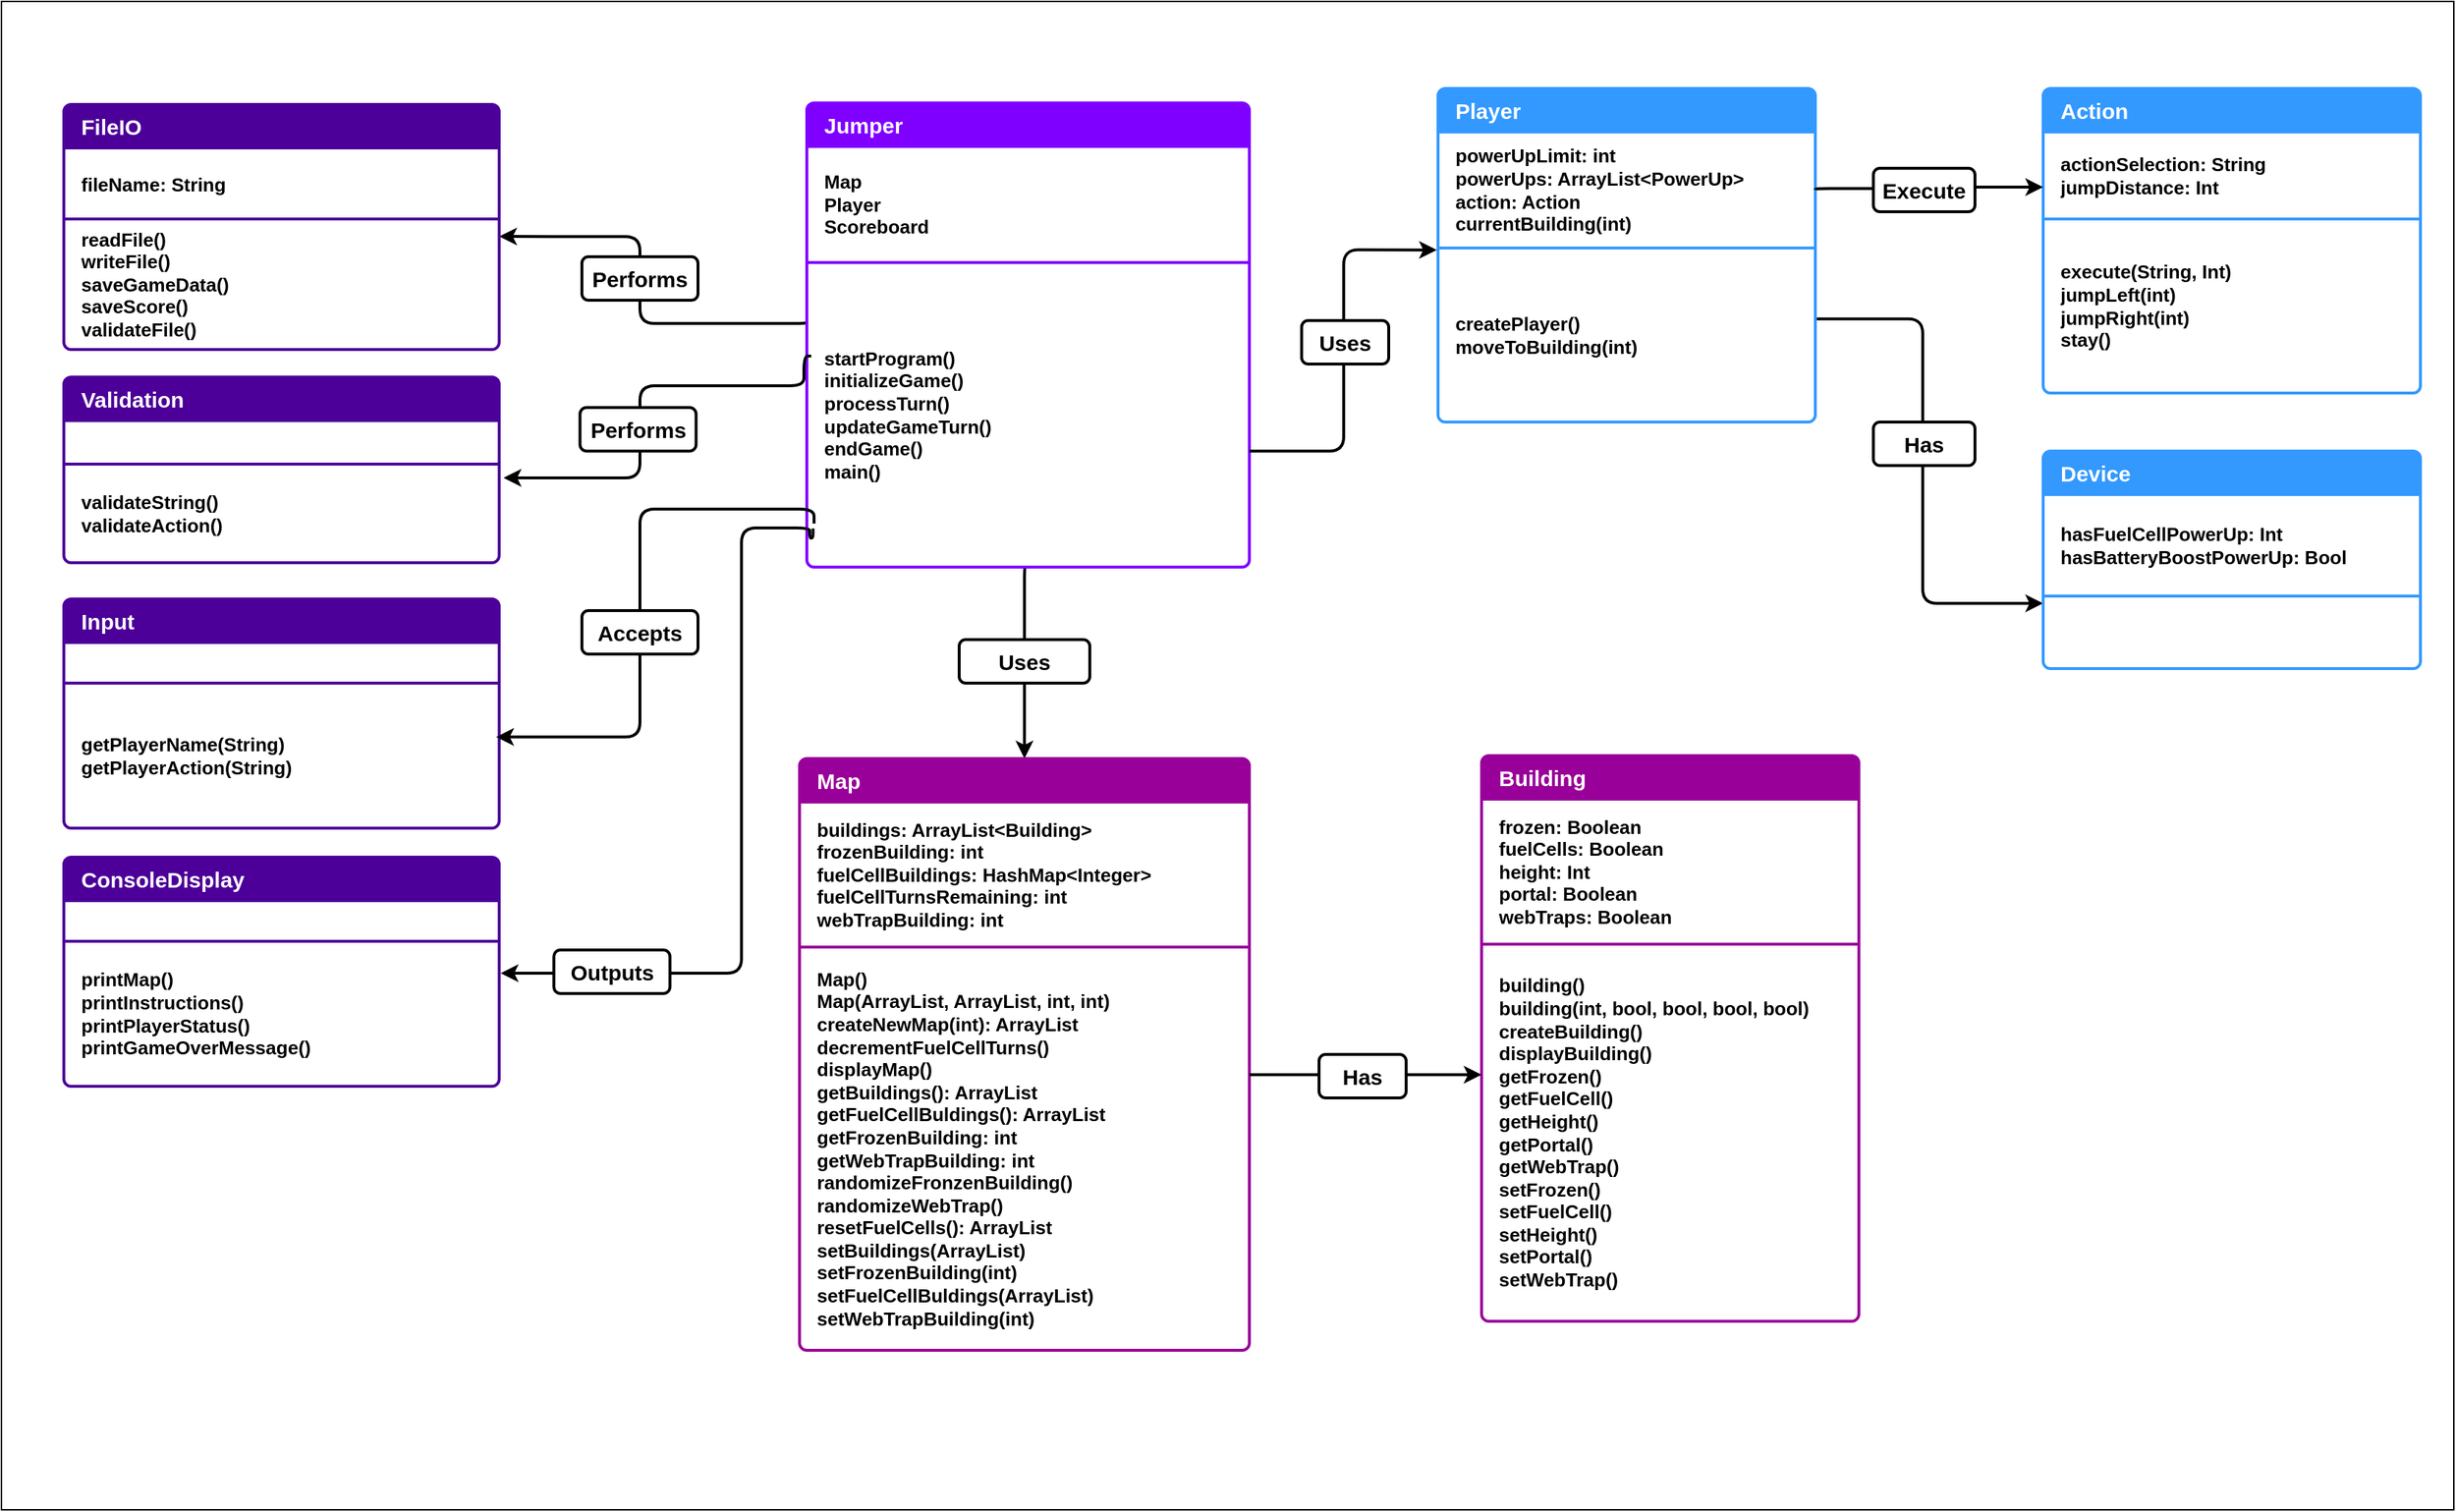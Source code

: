 <mxfile version="24.7.17">
  <diagram name="Page-1" id="dSvuV1CNV-9eOFvfghRx">
    <mxGraphModel dx="1430" dy="858" grid="1" gridSize="10" guides="1" tooltips="1" connect="1" arrows="1" fold="1" page="1" pageScale="1" pageWidth="850" pageHeight="1100" math="0" shadow="0">
      <root>
        <mxCell id="0" />
        <mxCell id="1" parent="0" />
        <mxCell id="XH4O_Xo0e676Nhpj7tfd-28" value="" style="rounded=0;whiteSpace=wrap;html=1;gradientColor=default;fillColor=none;strokeColor=default;movable=0;resizable=0;rotatable=0;deletable=0;editable=0;locked=1;connectable=0;" parent="1" vertex="1">
          <mxGeometry x="10" y="10" width="1690" height="1040" as="geometry" />
        </mxCell>
        <mxCell id="GWfy-XczUwfGnwTdHz4S-5" style="edgeStyle=orthogonalEdgeStyle;rounded=1;orthogonalLoop=1;jettySize=auto;html=1;curved=0;strokeWidth=2;exitX=0.016;exitY=0.227;exitDx=0;exitDy=0;exitPerimeter=0;entryX=1.001;entryY=0.078;entryDx=0;entryDy=0;entryPerimeter=0;" parent="1" edge="1">
          <mxGeometry relative="1" as="geometry">
            <mxPoint x="567.78" y="229.017" as="sourcePoint" />
            <mxPoint x="353.0" y="172.054" as="targetPoint" />
            <Array as="points">
              <mxPoint x="568" y="232" />
              <mxPoint x="450" y="232" />
              <mxPoint x="450" y="172" />
            </Array>
          </mxGeometry>
        </mxCell>
        <mxCell id="XH4O_Xo0e676Nhpj7tfd-2" style="edgeStyle=orthogonalEdgeStyle;rounded=1;orthogonalLoop=1;jettySize=auto;html=1;curved=0;strokeWidth=2;entryX=0.5;entryY=0;entryDx=0;entryDy=0;exitX=0.49;exitY=0.997;exitDx=0;exitDy=0;exitPerimeter=0;" parent="1" edge="1" target="y66Isht47EPB-E9qdgSM-7" source="1uZrqkp9j0-TrwcevpsD-4">
          <mxGeometry relative="1" as="geometry">
            <Array as="points">
              <mxPoint x="717" y="399" />
              <mxPoint x="715" y="400" />
            </Array>
            <mxPoint x="750.5" y="528.05" as="targetPoint" />
            <mxPoint x="730.595" y="400.0" as="sourcePoint" />
          </mxGeometry>
        </mxCell>
        <mxCell id="1uZrqkp9j0-TrwcevpsD-2" value="Jumper" style="text;strokeColor=#7F00FF;fillColor=#7F00FF;align=left;verticalAlign=middle;spacingLeft=10;spacingRight=10;overflow=hidden;points=[[0,0.5],[1,0.5]];portConstraint=eastwest;rotatable=0;whiteSpace=wrap;html=1;shape=mxgraph.bootstrap.topButton;rSize=5;fontColor=#ffffff;labelBackgroundColor=none;fontSize=15;fontStyle=1;fontFamily=Helvetica;strokeWidth=2;labelPadding=0;labelBorderColor=none;shadow=0;perimeterSpacing=0;swimlaneLine=0;container=0;" parent="1" vertex="1">
          <mxGeometry x="565" y="80" width="305" height="30" as="geometry" />
        </mxCell>
        <mxCell id="1uZrqkp9j0-TrwcevpsD-3" value="Map&lt;div&gt;Player&lt;/div&gt;&lt;div&gt;Scoreboard&lt;/div&gt;" style="text;strokeColor=#7F00FF;fillColor=#FFFFFF;align=left;verticalAlign=middle;spacingLeft=10;spacingRight=10;overflow=hidden;points=[[0,0.5],[1,0.5]];portConstraint=eastwest;rotatable=0;whiteSpace=wrap;html=1;rSize=5;fontColor=#000000;strokeWidth=2;labelPadding=0;labelBorderColor=none;fontSize=13;fontStyle=1;shadow=0;perimeterSpacing=0;swimlaneLine=0;container=0;" parent="1" vertex="1">
          <mxGeometry x="565" y="110" width="305" height="80" as="geometry" />
        </mxCell>
        <mxCell id="1uZrqkp9j0-TrwcevpsD-4" value="startProgram()&lt;div&gt;initializeGame()&lt;/div&gt;&lt;div&gt;processTurn()&lt;/div&gt;&lt;div&gt;updateGameTurn()&lt;/div&gt;&lt;div&gt;endGame()&lt;/div&gt;&lt;div&gt;main()&lt;/div&gt;" style="text;strokeColor=#7F00FF;fillColor=#FFFFFF;align=left;verticalAlign=middle;spacingLeft=10;spacingRight=10;overflow=hidden;points=[[0,0.5],[1,0.5]];portConstraint=eastwest;rotatable=0;whiteSpace=wrap;html=1;shape=mxgraph.bootstrap.bottomButton;rSize=5;fontColor=#000000;strokeWidth=2;labelPadding=0;labelBorderColor=none;fontSize=13;fontStyle=1;shadow=0;perimeterSpacing=0;swimlaneLine=0;container=0;" parent="1" vertex="1">
          <mxGeometry x="565" y="190" width="305" height="210" as="geometry" />
        </mxCell>
        <mxCell id="XH4O_Xo0e676Nhpj7tfd-5" value="Validation" style="text;strokeColor=#4C0099;fillColor=#4C0099;align=left;verticalAlign=middle;spacingLeft=10;spacingRight=10;overflow=hidden;points=[[0,0.5],[1,0.5]];portConstraint=eastwest;rotatable=0;whiteSpace=wrap;html=1;shape=mxgraph.bootstrap.topButton;rSize=5;fontColor=#ffffff;labelBackgroundColor=none;fontSize=15;fontStyle=1;fontFamily=Helvetica;strokeWidth=2;labelPadding=0;labelBorderColor=none;shadow=0;perimeterSpacing=0;swimlaneLine=0;container=0;" parent="1" vertex="1">
          <mxGeometry x="53" y="269" width="300" height="30" as="geometry" />
        </mxCell>
        <mxCell id="XH4O_Xo0e676Nhpj7tfd-6" value="" style="text;strokeColor=#4C0099;fillColor=#FFFFFF;align=left;verticalAlign=middle;spacingLeft=10;spacingRight=10;overflow=hidden;points=[[0,0.5],[1,0.5]];portConstraint=eastwest;rotatable=0;whiteSpace=wrap;html=1;rSize=5;fontColor=#000000;strokeWidth=2;labelPadding=0;labelBorderColor=none;fontSize=13;fontStyle=1;shadow=0;perimeterSpacing=0;swimlaneLine=0;container=0;" parent="1" vertex="1">
          <mxGeometry x="53" y="299" width="300" height="30" as="geometry" />
        </mxCell>
        <mxCell id="XH4O_Xo0e676Nhpj7tfd-7" value="validateString()&lt;div&gt;validateAction()&lt;/div&gt;" style="text;strokeColor=#4C0099;fillColor=#FFFFFF;align=left;verticalAlign=middle;spacingLeft=10;spacingRight=10;overflow=hidden;points=[[0,0.5],[1,0.5]];portConstraint=eastwest;rotatable=0;whiteSpace=wrap;html=1;shape=mxgraph.bootstrap.bottomButton;rSize=5;fontColor=#000000;strokeWidth=2;labelPadding=0;labelBorderColor=none;fontSize=13;fontStyle=1;shadow=0;perimeterSpacing=0;swimlaneLine=0;container=0;" parent="1" vertex="1">
          <mxGeometry x="53" y="329" width="300" height="68" as="geometry" />
        </mxCell>
        <mxCell id="XH4O_Xo0e676Nhpj7tfd-9" value="Input" style="text;strokeColor=#4C0099;fillColor=#4C0099;align=left;verticalAlign=middle;spacingLeft=10;spacingRight=10;overflow=hidden;points=[[0,0.5],[1,0.5]];portConstraint=eastwest;rotatable=0;whiteSpace=wrap;html=1;shape=mxgraph.bootstrap.topButton;rSize=5;fontColor=#ffffff;labelBackgroundColor=none;fontSize=15;fontStyle=1;fontFamily=Helvetica;strokeWidth=2;labelPadding=0;labelBorderColor=none;shadow=0;perimeterSpacing=0;swimlaneLine=0;container=0;" parent="1" vertex="1">
          <mxGeometry x="53" y="422" width="300" height="30" as="geometry" />
        </mxCell>
        <mxCell id="XH4O_Xo0e676Nhpj7tfd-10" value="" style="text;strokeColor=#4C0099;fillColor=#FFFFFF;align=left;verticalAlign=middle;spacingLeft=10;spacingRight=10;overflow=hidden;points=[[0,0.5],[1,0.5]];portConstraint=eastwest;rotatable=0;whiteSpace=wrap;html=1;rSize=5;fontColor=#000000;strokeWidth=2;labelPadding=0;labelBorderColor=none;fontSize=13;fontStyle=1;shadow=0;perimeterSpacing=0;swimlaneLine=0;container=0;" parent="1" vertex="1">
          <mxGeometry x="53" y="452" width="300" height="30" as="geometry" />
        </mxCell>
        <mxCell id="XH4O_Xo0e676Nhpj7tfd-11" value="getPlayerName(String)&lt;div&gt;getPlayerAction(String)&lt;/div&gt;" style="text;strokeColor=#4C0099;fillColor=#FFFFFF;align=left;verticalAlign=middle;spacingLeft=10;spacingRight=10;overflow=hidden;points=[[0,0.5],[1,0.5]];portConstraint=eastwest;rotatable=0;whiteSpace=wrap;html=1;shape=mxgraph.bootstrap.bottomButton;rSize=5;fontColor=#000000;strokeWidth=2;labelPadding=0;labelBorderColor=none;fontSize=13;fontStyle=1;shadow=0;perimeterSpacing=0;swimlaneLine=0;container=0;" parent="1" vertex="1">
          <mxGeometry x="53" y="480" width="300" height="100" as="geometry" />
        </mxCell>
        <mxCell id="XH4O_Xo0e676Nhpj7tfd-23" style="edgeStyle=orthogonalEdgeStyle;rounded=1;orthogonalLoop=1;jettySize=auto;html=1;curved=0;strokeWidth=2;entryX=0.993;entryY=0.371;entryDx=0;entryDy=0;entryPerimeter=0;" parent="1" target="XH4O_Xo0e676Nhpj7tfd-11" edge="1">
          <mxGeometry relative="1" as="geometry">
            <mxPoint x="570" y="370" as="sourcePoint" />
            <mxPoint x="400" y="540" as="targetPoint" />
            <Array as="points">
              <mxPoint x="570" y="360" />
              <mxPoint x="450" y="360" />
              <mxPoint x="450" y="517" />
            </Array>
          </mxGeometry>
        </mxCell>
        <mxCell id="XH4O_Xo0e676Nhpj7tfd-25" style="edgeStyle=orthogonalEdgeStyle;rounded=1;orthogonalLoop=1;jettySize=auto;html=1;curved=0;strokeWidth=2;entryX=1.01;entryY=0.139;entryDx=0;entryDy=0;entryPerimeter=0;exitX=0.01;exitY=0.307;exitDx=0;exitDy=0;exitPerimeter=0;" parent="1" source="1uZrqkp9j0-TrwcevpsD-4" target="XH4O_Xo0e676Nhpj7tfd-7" edge="1">
          <mxGeometry relative="1" as="geometry">
            <mxPoint x="530" y="290" as="sourcePoint" />
            <mxPoint x="353.0" y="289.504" as="targetPoint" />
            <Array as="points">
              <mxPoint x="563" y="275" />
              <mxPoint x="450" y="276" />
              <mxPoint x="450" y="339" />
            </Array>
          </mxGeometry>
        </mxCell>
        <mxCell id="XH4O_Xo0e676Nhpj7tfd-20" value="Performs" style="text;strokeColor=default;fillColor=default;align=center;verticalAlign=middle;whiteSpace=wrap;rounded=1;fontSize=15;strokeWidth=2;fontStyle=1;labelBackgroundColor=default;gradientColor=none;imageHeight=22;" parent="1" vertex="1">
          <mxGeometry x="408.7" y="290" width="80" height="30" as="geometry" />
        </mxCell>
        <mxCell id="XH4O_Xo0e676Nhpj7tfd-26" value="Accepts" style="text;strokeColor=default;fillColor=default;align=center;verticalAlign=middle;whiteSpace=wrap;rounded=1;fontSize=15;strokeWidth=2;fontStyle=1;labelBackgroundColor=default;gradientColor=none;imageHeight=22;" parent="1" vertex="1">
          <mxGeometry x="410" y="430" width="80" height="30" as="geometry" />
        </mxCell>
        <mxCell id="y66Isht47EPB-E9qdgSM-7" value="" style="swimlane;fontStyle=1;childLayout=stackLayout;horizontal=1;startSize=0;horizontalStack=0;resizeParent=1;resizeParentMax=0;resizeLast=0;collapsible=0;marginBottom=0;whiteSpace=wrap;html=1;strokeColor=none;fillColor=none;strokeWidth=2;labelPadding=0;labelBorderColor=none;fontSize=13;shadow=0;perimeterSpacing=0;swimlaneLine=0;" parent="1" vertex="1">
          <mxGeometry x="560" y="532" width="310" height="130" as="geometry" />
        </mxCell>
        <mxCell id="y66Isht47EPB-E9qdgSM-8" value="Map" style="text;strokeColor=#990099;fillColor=#990099;align=left;verticalAlign=middle;spacingLeft=10;spacingRight=10;overflow=hidden;points=[[0,0.5],[1,0.5]];portConstraint=eastwest;rotatable=0;whiteSpace=wrap;html=1;shape=mxgraph.bootstrap.topButton;rSize=5;fontColor=#ffffff;labelBackgroundColor=none;fontSize=15;fontStyle=1;fontFamily=Helvetica;strokeWidth=2;labelPadding=0;labelBorderColor=none;shadow=0;perimeterSpacing=0;swimlaneLine=0;" parent="y66Isht47EPB-E9qdgSM-7" vertex="1">
          <mxGeometry width="310" height="30" as="geometry" />
        </mxCell>
        <mxCell id="y66Isht47EPB-E9qdgSM-9" value="&lt;div&gt;buildings: ArrayList&amp;lt;Building&amp;gt;&lt;br&gt;frozenBuilding: int&lt;br&gt;fuelCellBuildings: HashMap&amp;lt;Integer&amp;gt;&lt;br&gt;fuelCellTurnsRemaining: int&lt;br&gt;webTrapBuilding: int&lt;br&gt;&lt;/div&gt;" style="text;strokeColor=#990099;fillColor=#FFFFFF;align=left;verticalAlign=middle;spacingLeft=10;spacingRight=10;overflow=hidden;points=[[0,0.5],[1,0.5]];portConstraint=eastwest;rotatable=0;whiteSpace=wrap;html=1;rSize=5;fontColor=#000000;strokeWidth=2;labelPadding=0;labelBorderColor=none;fontSize=13;fontStyle=1;shadow=0;perimeterSpacing=0;swimlaneLine=0;" parent="y66Isht47EPB-E9qdgSM-7" vertex="1">
          <mxGeometry y="30" width="310" height="100" as="geometry" />
        </mxCell>
        <mxCell id="y66Isht47EPB-E9qdgSM-31" value="" style="swimlane;fontStyle=1;childLayout=stackLayout;horizontal=1;startSize=0;horizontalStack=0;resizeParent=1;resizeParentMax=0;resizeLast=0;collapsible=0;marginBottom=0;whiteSpace=wrap;html=1;strokeColor=none;fillColor=none;strokeWidth=2;labelPadding=0;labelBorderColor=none;fontSize=13;shadow=0;perimeterSpacing=0;swimlaneLine=0;" parent="1" vertex="1">
          <mxGeometry x="1030" y="530" width="260" height="390" as="geometry" />
        </mxCell>
        <mxCell id="y66Isht47EPB-E9qdgSM-32" value="Building" style="text;strokeColor=#990099;fillColor=#990099;align=left;verticalAlign=middle;spacingLeft=10;spacingRight=10;overflow=hidden;points=[[0,0.5],[1,0.5]];portConstraint=eastwest;rotatable=0;whiteSpace=wrap;html=1;shape=mxgraph.bootstrap.topButton;rSize=5;fontColor=#ffffff;labelBackgroundColor=none;fontSize=15;fontStyle=1;fontFamily=Helvetica;strokeWidth=2;labelPadding=0;labelBorderColor=none;shadow=0;perimeterSpacing=0;swimlaneLine=0;" parent="y66Isht47EPB-E9qdgSM-31" vertex="1">
          <mxGeometry width="260" height="30" as="geometry" />
        </mxCell>
        <mxCell id="y66Isht47EPB-E9qdgSM-33" value="frozen: Boolean&lt;br&gt;fuelCells: Boolean&lt;br&gt;height: Int&lt;br&gt;portal: Boolean&lt;br&gt;webTraps: Boolean" style="text;strokeColor=#990099;fillColor=#FFFFFF;align=left;verticalAlign=middle;spacingLeft=10;spacingRight=10;overflow=hidden;points=[[0,0.5],[1,0.5]];portConstraint=eastwest;rotatable=0;whiteSpace=wrap;html=1;rSize=5;fontColor=#000000;strokeWidth=2;labelPadding=0;labelBorderColor=none;fontSize=13;fontStyle=1;shadow=0;perimeterSpacing=0;swimlaneLine=0;" parent="y66Isht47EPB-E9qdgSM-31" vertex="1">
          <mxGeometry y="30" width="260" height="100" as="geometry" />
        </mxCell>
        <mxCell id="y66Isht47EPB-E9qdgSM-34" value="building()&lt;br&gt;building(int, bool, bool, bool, bool)&lt;br&gt;createBuilding()&lt;br&gt;displayBuilding()&lt;br&gt;getFrozen()&lt;br&gt;getFuelCell()&lt;br&gt;getHeight()&lt;br&gt;getPortal()&lt;br&gt;getWebTrap()&lt;br&gt;setFrozen()&lt;br&gt;setFuelCell()&lt;br&gt;setHeight()&lt;br&gt;setPortal()&lt;br&gt;setWebTrap()" style="text;strokeColor=#990099;fillColor=#FFFFFF;align=left;verticalAlign=middle;spacingLeft=10;spacingRight=10;overflow=hidden;points=[[0,0.5],[1,0.5]];portConstraint=eastwest;rotatable=0;whiteSpace=wrap;html=1;shape=mxgraph.bootstrap.bottomButton;rSize=5;fontColor=#000000;strokeWidth=2;labelPadding=0;labelBorderColor=none;fontSize=13;fontStyle=1;shadow=0;perimeterSpacing=0;swimlaneLine=0;" parent="y66Isht47EPB-E9qdgSM-31" vertex="1">
          <mxGeometry y="130" width="260" height="260" as="geometry" />
        </mxCell>
        <mxCell id="y66Isht47EPB-E9qdgSM-35" value="" style="swimlane;fontStyle=1;childLayout=stackLayout;horizontal=1;startSize=0;horizontalStack=0;resizeParent=1;resizeParentMax=0;resizeLast=0;collapsible=0;marginBottom=0;whiteSpace=wrap;html=1;strokeColor=none;fillColor=none;strokeWidth=2;labelPadding=0;labelBorderColor=none;fontSize=13;shadow=0;perimeterSpacing=0;swimlaneLine=0;" parent="1" vertex="1">
          <mxGeometry x="1000" y="70" width="260" height="230" as="geometry" />
        </mxCell>
        <mxCell id="y66Isht47EPB-E9qdgSM-36" value="Player" style="text;strokeColor=#3399ff;fillColor=#3399FF;align=left;verticalAlign=middle;spacingLeft=10;spacingRight=10;overflow=hidden;points=[[0,0.5],[1,0.5]];portConstraint=eastwest;rotatable=0;whiteSpace=wrap;html=1;shape=mxgraph.bootstrap.topButton;rSize=5;fontColor=#ffffff;labelBackgroundColor=none;fontSize=15;fontStyle=1;fontFamily=Helvetica;strokeWidth=2;labelPadding=0;labelBorderColor=none;shadow=0;perimeterSpacing=0;swimlaneLine=0;" parent="y66Isht47EPB-E9qdgSM-35" vertex="1">
          <mxGeometry width="260" height="30" as="geometry" />
        </mxCell>
        <mxCell id="y66Isht47EPB-E9qdgSM-37" value="&lt;div&gt;powerUpLimit: int&lt;/div&gt;powerUps: ArrayList&amp;lt;PowerUp&amp;gt;&amp;nbsp;&lt;div&gt;action: Action&lt;/div&gt;&lt;div&gt;currentBuilding(int)&lt;/div&gt;" style="text;strokeColor=#3399ff;fillColor=#FFFFFF;align=left;verticalAlign=middle;spacingLeft=10;spacingRight=10;overflow=hidden;points=[[0,0.5],[1,0.5]];portConstraint=eastwest;rotatable=0;whiteSpace=wrap;html=1;rSize=5;fontColor=#000000;strokeWidth=2;labelPadding=0;labelBorderColor=none;fontSize=13;fontStyle=1;shadow=0;perimeterSpacing=0;swimlaneLine=0;" parent="y66Isht47EPB-E9qdgSM-35" vertex="1">
          <mxGeometry y="30" width="260" height="80" as="geometry" />
        </mxCell>
        <mxCell id="y66Isht47EPB-E9qdgSM-38" value="&lt;div&gt;createPlayer()&lt;/div&gt;&lt;div&gt;moveToBuilding(int)&lt;/div&gt;" style="text;strokeColor=#3399ff;fillColor=#FFFFFF;align=left;verticalAlign=middle;spacingLeft=10;spacingRight=10;overflow=hidden;points=[[0,0.5],[1,0.5]];portConstraint=eastwest;rotatable=0;whiteSpace=wrap;html=1;shape=mxgraph.bootstrap.bottomButton;rSize=5;fontColor=#000000;strokeWidth=2;labelPadding=0;labelBorderColor=none;fontSize=13;fontStyle=1;shadow=0;perimeterSpacing=0;swimlaneLine=0;" parent="y66Isht47EPB-E9qdgSM-35" vertex="1">
          <mxGeometry y="110" width="260" height="120" as="geometry" />
        </mxCell>
        <mxCell id="y66Isht47EPB-E9qdgSM-43" value="Uses" style="text;strokeColor=default;fillColor=default;align=center;verticalAlign=middle;whiteSpace=wrap;rounded=1;fontSize=15;strokeWidth=2;fontStyle=1;labelBackgroundColor=default;gradientColor=none;imageHeight=22;" parent="1" vertex="1">
          <mxGeometry x="670" y="450" width="90" height="30" as="geometry" />
        </mxCell>
        <mxCell id="y66Isht47EPB-E9qdgSM-12" value="&lt;div&gt;Map()&lt;br&gt;Map(ArrayList, ArrayList, int, int)&lt;br&gt;createNewMap(int): ArrayList&lt;br&gt;decrementFuelCellTurns()&lt;br&gt;displayMap()&lt;br&gt;getBuildings(): ArrayList&lt;br&gt;getFuelCellBuldings(): ArrayList&lt;br&gt;getFrozenBuilding: int&lt;br&gt;getWebTrapBuilding: int&lt;br&gt;randomizeFronzenBuilding()&lt;br&gt;randomizeWebTrap()&lt;br&gt;resetFuelCells(): ArrayList&lt;br&gt;setBuildings(ArrayList)&lt;br&gt;setFrozenBuilding(int)&lt;br&gt;setFuelCellBuldings(ArrayList)&lt;br&gt;setWebTrapBuilding(int)&lt;br&gt;&lt;/div&gt;" style="text;strokeColor=#990099;fillColor=#FFFFFF;align=left;verticalAlign=middle;spacingLeft=10;spacingRight=10;overflow=hidden;points=[[0,0.5],[1,0.5]];portConstraint=eastwest;rotatable=0;whiteSpace=wrap;html=1;shape=mxgraph.bootstrap.bottomButton;rSize=5;fontColor=#000000;strokeWidth=2;labelPadding=0;labelBorderColor=none;fontSize=13;fontStyle=1;shadow=0;perimeterSpacing=0;swimlaneLine=0;" parent="1" vertex="1">
          <mxGeometry x="560" y="662" width="310" height="278" as="geometry" />
        </mxCell>
        <mxCell id="GWfy-XczUwfGnwTdHz4S-2" value="FileIO" style="text;strokeColor=#4C0099;fillColor=#4C0099;align=left;verticalAlign=middle;spacingLeft=10;spacingRight=10;overflow=hidden;points=[[0,0.5],[1,0.5]];portConstraint=eastwest;rotatable=0;whiteSpace=wrap;html=1;shape=mxgraph.bootstrap.topButton;rSize=5;fontColor=#ffffff;labelBackgroundColor=none;fontSize=15;fontStyle=1;fontFamily=Helvetica;strokeWidth=2;labelPadding=0;labelBorderColor=none;shadow=0;perimeterSpacing=0;swimlaneLine=0;container=0;" parent="1" vertex="1">
          <mxGeometry x="53" y="81" width="300" height="30" as="geometry" />
        </mxCell>
        <mxCell id="GWfy-XczUwfGnwTdHz4S-3" value="fileName: String" style="text;strokeColor=#4C0099;fillColor=#FFFFFF;align=left;verticalAlign=middle;spacingLeft=10;spacingRight=10;overflow=hidden;points=[[0,0.5],[1,0.5]];portConstraint=eastwest;rotatable=0;whiteSpace=wrap;html=1;rSize=5;fontColor=#000000;strokeWidth=2;labelPadding=0;labelBorderColor=none;fontSize=13;fontStyle=1;shadow=0;perimeterSpacing=0;swimlaneLine=0;container=0;" parent="1" vertex="1">
          <mxGeometry x="53" y="111" width="300" height="49" as="geometry" />
        </mxCell>
        <mxCell id="GWfy-XczUwfGnwTdHz4S-4" value="readFile()&lt;div&gt;writeFile()&lt;br&gt;&lt;div&gt;saveGameData()&lt;/div&gt;&lt;div&gt;saveScore()&lt;/div&gt;&lt;div&gt;validateFile()&lt;/div&gt;&lt;/div&gt;" style="text;strokeColor=#4C0099;fillColor=#FFFFFF;align=left;verticalAlign=middle;spacingLeft=10;spacingRight=10;overflow=hidden;points=[[0,0.5],[1,0.5]];portConstraint=eastwest;rotatable=0;whiteSpace=wrap;html=1;shape=mxgraph.bootstrap.bottomButton;rSize=5;fontColor=#000000;strokeWidth=2;labelPadding=0;labelBorderColor=none;fontSize=13;fontStyle=1;shadow=0;perimeterSpacing=0;swimlaneLine=0;container=0;" parent="1" vertex="1">
          <mxGeometry x="53" y="160" width="300" height="90" as="geometry" />
        </mxCell>
        <mxCell id="GWfy-XczUwfGnwTdHz4S-6" value="Performs" style="text;strokeColor=default;fillColor=default;align=center;verticalAlign=middle;whiteSpace=wrap;rounded=1;fontSize=15;strokeWidth=2;fontStyle=1;labelBackgroundColor=default;gradientColor=none;imageHeight=22;" parent="1" vertex="1">
          <mxGeometry x="410" y="186" width="80" height="30" as="geometry" />
        </mxCell>
        <mxCell id="-rpL_BoC7BCpO8B9Qsjb-5" value="" style="swimlane;fontStyle=1;childLayout=stackLayout;horizontal=1;startSize=0;horizontalStack=0;resizeParent=1;resizeParentMax=0;resizeLast=0;collapsible=0;marginBottom=0;whiteSpace=wrap;html=1;strokeColor=none;fillColor=none;strokeWidth=2;labelPadding=0;labelBorderColor=none;fontSize=13;shadow=0;perimeterSpacing=0;swimlaneLine=0;" parent="1" vertex="1">
          <mxGeometry x="1417" y="70" width="260" height="210" as="geometry" />
        </mxCell>
        <mxCell id="-rpL_BoC7BCpO8B9Qsjb-6" value="Action" style="text;strokeColor=#3399ff;fillColor=#3399FF;align=left;verticalAlign=middle;spacingLeft=10;spacingRight=10;overflow=hidden;points=[[0,0.5],[1,0.5]];portConstraint=eastwest;rotatable=0;whiteSpace=wrap;html=1;shape=mxgraph.bootstrap.topButton;rSize=5;fontColor=#ffffff;labelBackgroundColor=none;fontSize=15;fontStyle=1;fontFamily=Helvetica;strokeWidth=2;labelPadding=0;labelBorderColor=none;shadow=0;perimeterSpacing=0;swimlaneLine=0;" parent="-rpL_BoC7BCpO8B9Qsjb-5" vertex="1">
          <mxGeometry width="260" height="30" as="geometry" />
        </mxCell>
        <mxCell id="-rpL_BoC7BCpO8B9Qsjb-7" value="actionSelection: String&lt;div&gt;jumpDistance: Int&lt;/div&gt;" style="text;strokeColor=#3399ff;fillColor=#FFFFFF;align=left;verticalAlign=middle;spacingLeft=10;spacingRight=10;overflow=hidden;points=[[0,0.5],[1,0.5]];portConstraint=eastwest;rotatable=0;whiteSpace=wrap;html=1;rSize=5;fontColor=#000000;strokeWidth=2;labelPadding=0;labelBorderColor=none;fontSize=13;fontStyle=1;shadow=0;perimeterSpacing=0;swimlaneLine=0;" parent="-rpL_BoC7BCpO8B9Qsjb-5" vertex="1">
          <mxGeometry y="30" width="260" height="60" as="geometry" />
        </mxCell>
        <mxCell id="-rpL_BoC7BCpO8B9Qsjb-8" value="&lt;div&gt;execute(String, Int)&lt;/div&gt;jumpLeft(int)&lt;div&gt;jumpRight(int)&lt;/div&gt;&lt;div&gt;stay()&lt;/div&gt;" style="text;strokeColor=#3399ff;fillColor=#FFFFFF;align=left;verticalAlign=middle;spacingLeft=10;spacingRight=10;overflow=hidden;points=[[0,0.5],[1,0.5]];portConstraint=eastwest;rotatable=0;whiteSpace=wrap;html=1;shape=mxgraph.bootstrap.bottomButton;rSize=5;fontColor=#000000;strokeWidth=2;labelPadding=0;labelBorderColor=none;fontSize=13;fontStyle=1;shadow=0;perimeterSpacing=0;swimlaneLine=0;" parent="-rpL_BoC7BCpO8B9Qsjb-5" vertex="1">
          <mxGeometry y="90" width="260" height="120" as="geometry" />
        </mxCell>
        <mxCell id="-rpL_BoC7BCpO8B9Qsjb-14" value="ConsoleDisplay" style="text;strokeColor=#4C0099;fillColor=#4C0099;align=left;verticalAlign=middle;spacingLeft=10;spacingRight=10;overflow=hidden;points=[[0,0.5],[1,0.5]];portConstraint=eastwest;rotatable=0;whiteSpace=wrap;html=1;shape=mxgraph.bootstrap.topButton;rSize=5;fontColor=#ffffff;labelBackgroundColor=none;fontSize=15;fontStyle=1;fontFamily=Helvetica;strokeWidth=2;labelPadding=0;labelBorderColor=none;shadow=0;perimeterSpacing=0;swimlaneLine=0;container=0;" parent="1" vertex="1">
          <mxGeometry x="53" y="600" width="300" height="30" as="geometry" />
        </mxCell>
        <mxCell id="-rpL_BoC7BCpO8B9Qsjb-15" value="" style="text;strokeColor=#4C0099;fillColor=#FFFFFF;align=left;verticalAlign=middle;spacingLeft=10;spacingRight=10;overflow=hidden;points=[[0,0.5],[1,0.5]];portConstraint=eastwest;rotatable=0;whiteSpace=wrap;html=1;rSize=5;fontColor=#000000;strokeWidth=2;labelPadding=0;labelBorderColor=none;fontSize=13;fontStyle=1;shadow=0;perimeterSpacing=0;swimlaneLine=0;container=0;" parent="1" vertex="1">
          <mxGeometry x="53" y="630" width="300" height="30" as="geometry" />
        </mxCell>
        <mxCell id="-rpL_BoC7BCpO8B9Qsjb-16" value="printMap()&lt;div&gt;printInstructions()&lt;/div&gt;&lt;div&gt;printPlayerStatus()&lt;/div&gt;&lt;div&gt;printGameOverMessage()&lt;/div&gt;" style="text;strokeColor=#4C0099;fillColor=#FFFFFF;align=left;verticalAlign=middle;spacingLeft=10;spacingRight=10;overflow=hidden;points=[[0,0.5],[1,0.5]];portConstraint=eastwest;rotatable=0;whiteSpace=wrap;html=1;shape=mxgraph.bootstrap.bottomButton;rSize=5;fontColor=#000000;strokeWidth=2;labelPadding=0;labelBorderColor=none;fontSize=13;fontStyle=1;shadow=0;perimeterSpacing=0;swimlaneLine=0;container=0;" parent="1" vertex="1">
          <mxGeometry x="53" y="658" width="300" height="100" as="geometry" />
        </mxCell>
        <mxCell id="-rpL_BoC7BCpO8B9Qsjb-18" style="edgeStyle=orthogonalEdgeStyle;rounded=1;orthogonalLoop=1;jettySize=auto;html=1;curved=0;strokeWidth=2;exitX=0.014;exitY=0.873;exitDx=0;exitDy=0;exitPerimeter=0;" parent="1" source="1uZrqkp9j0-TrwcevpsD-4" edge="1">
          <mxGeometry relative="1" as="geometry">
            <mxPoint x="514.5" y="434.2" as="sourcePoint" />
            <mxPoint x="354" y="680" as="targetPoint" />
            <Array as="points">
              <mxPoint x="569" y="380" />
              <mxPoint x="567" y="380" />
              <mxPoint x="567" y="373" />
              <mxPoint x="520" y="373" />
              <mxPoint x="520" y="680" />
            </Array>
          </mxGeometry>
        </mxCell>
        <mxCell id="-rpL_BoC7BCpO8B9Qsjb-17" value="Outputs" style="text;strokeColor=default;fillColor=default;align=center;verticalAlign=middle;whiteSpace=wrap;rounded=1;fontSize=15;strokeWidth=2;fontStyle=1;labelBackgroundColor=default;gradientColor=none;imageHeight=22;" parent="1" vertex="1">
          <mxGeometry x="390.7" y="664" width="80" height="30" as="geometry" />
        </mxCell>
        <mxCell id="7NwAm7F7akfLEv9nztcc-1" style="edgeStyle=orthogonalEdgeStyle;rounded=1;orthogonalLoop=1;jettySize=auto;html=1;curved=0;strokeWidth=2;" parent="1" edge="1">
          <mxGeometry relative="1" as="geometry">
            <Array as="points">
              <mxPoint x="871" y="750" />
              <mxPoint x="940" y="750" />
            </Array>
            <mxPoint x="1030" y="750" as="targetPoint" />
            <mxPoint x="870" y="750" as="sourcePoint" />
          </mxGeometry>
        </mxCell>
        <mxCell id="-rpL_BoC7BCpO8B9Qsjb-28" value="Has" style="text;strokeColor=default;fillColor=default;align=center;verticalAlign=middle;whiteSpace=wrap;rounded=1;fontSize=15;strokeWidth=2;fontStyle=1;labelBackgroundColor=default;gradientColor=none;imageHeight=22;" parent="1" vertex="1">
          <mxGeometry x="918" y="736" width="60" height="30" as="geometry" />
        </mxCell>
        <mxCell id="8p_lHxQiMJLZQaUdYvPn-1" style="edgeStyle=orthogonalEdgeStyle;rounded=1;orthogonalLoop=1;jettySize=auto;html=1;curved=0;strokeWidth=2;entryX=-0.003;entryY=0.484;entryDx=0;entryDy=0;entryPerimeter=0;" parent="1" source="1uZrqkp9j0-TrwcevpsD-4" target="y66Isht47EPB-E9qdgSM-35" edge="1">
          <mxGeometry relative="1" as="geometry">
            <Array as="points">
              <mxPoint x="935" y="320" />
              <mxPoint x="935" y="181" />
            </Array>
            <mxPoint x="984.96" y="382.12" as="targetPoint" />
            <mxPoint x="845" y="382" as="sourcePoint" />
          </mxGeometry>
        </mxCell>
        <mxCell id="8p_lHxQiMJLZQaUdYvPn-2" value="Uses" style="text;strokeColor=default;fillColor=default;align=center;verticalAlign=middle;whiteSpace=wrap;rounded=1;fontSize=15;strokeWidth=2;fontStyle=1;labelBackgroundColor=default;gradientColor=none;imageHeight=22;" parent="1" vertex="1">
          <mxGeometry x="906" y="230" width="60" height="30" as="geometry" />
        </mxCell>
        <mxCell id="8p_lHxQiMJLZQaUdYvPn-13" style="edgeStyle=orthogonalEdgeStyle;rounded=1;orthogonalLoop=1;jettySize=auto;html=1;curved=0;strokeWidth=2;entryX=0;entryY=0.5;entryDx=0;entryDy=0;exitX=1.004;exitY=0.691;exitDx=0;exitDy=0;exitPerimeter=0;" parent="1" source="y66Isht47EPB-E9qdgSM-35" edge="1">
          <mxGeometry relative="1" as="geometry">
            <Array as="points">
              <mxPoint x="1334" y="229" />
              <mxPoint x="1334" y="425" />
            </Array>
            <mxPoint x="1417" y="425" as="targetPoint" />
            <mxPoint x="1270" y="425" as="sourcePoint" />
          </mxGeometry>
        </mxCell>
        <mxCell id="8p_lHxQiMJLZQaUdYvPn-14" value="Has" style="text;strokeColor=default;fillColor=default;align=center;verticalAlign=middle;whiteSpace=wrap;rounded=1;fontSize=15;strokeWidth=2;fontStyle=1;labelBackgroundColor=default;gradientColor=none;imageHeight=22;" parent="1" vertex="1">
          <mxGeometry x="1300" y="300" width="70" height="30" as="geometry" />
        </mxCell>
        <mxCell id="8p_lHxQiMJLZQaUdYvPn-18" value="Device" style="text;strokeColor=#3399ff;fillColor=#3399FF;align=left;verticalAlign=middle;spacingLeft=10;spacingRight=10;overflow=hidden;points=[[0,0.5],[1,0.5]];portConstraint=eastwest;rotatable=0;whiteSpace=wrap;html=1;shape=mxgraph.bootstrap.topButton;rSize=5;fontColor=#ffffff;labelBackgroundColor=none;fontSize=15;fontStyle=1;fontFamily=Helvetica;strokeWidth=2;labelPadding=0;labelBorderColor=none;shadow=0;perimeterSpacing=0;swimlaneLine=0;" parent="1" vertex="1">
          <mxGeometry x="1417" y="320" width="260" height="30" as="geometry" />
        </mxCell>
        <mxCell id="8p_lHxQiMJLZQaUdYvPn-19" value="hasFuelCellPowerUp: Int&lt;div&gt;hasBatteryBoostPowerUp: Bool&lt;/div&gt;" style="text;strokeColor=#3399ff;fillColor=#FFFFFF;align=left;verticalAlign=middle;spacingLeft=10;spacingRight=10;overflow=hidden;points=[[0,0.5],[1,0.5]];portConstraint=eastwest;rotatable=0;whiteSpace=wrap;html=1;rSize=5;fontColor=#000000;strokeWidth=2;labelPadding=0;labelBorderColor=none;fontSize=13;fontStyle=1;shadow=0;perimeterSpacing=0;swimlaneLine=0;" parent="1" vertex="1">
          <mxGeometry x="1417" y="350" width="260" height="70" as="geometry" />
        </mxCell>
        <mxCell id="8p_lHxQiMJLZQaUdYvPn-20" value="" style="text;strokeColor=#3399ff;fillColor=#FFFFFF;align=left;verticalAlign=middle;spacingLeft=10;spacingRight=10;overflow=hidden;points=[[0,0.5],[1,0.5]];portConstraint=eastwest;rotatable=0;whiteSpace=wrap;html=1;shape=mxgraph.bootstrap.bottomButton;rSize=5;fontColor=#000000;strokeWidth=2;labelPadding=0;labelBorderColor=none;fontSize=13;fontStyle=1;shadow=0;perimeterSpacing=0;swimlaneLine=0;" parent="1" vertex="1">
          <mxGeometry x="1417" y="420" width="260" height="50" as="geometry" />
        </mxCell>
        <mxCell id="8p_lHxQiMJLZQaUdYvPn-29" value="" style="edgeStyle=orthogonalEdgeStyle;rounded=1;orthogonalLoop=1;jettySize=auto;html=1;curved=0;strokeWidth=2;entryX=0;entryY=0.324;entryDx=0;entryDy=0;entryPerimeter=0;exitX=1;exitY=0.5;exitDx=0;exitDy=0;" parent="1" source="y66Isht47EPB-E9qdgSM-37" target="-rpL_BoC7BCpO8B9Qsjb-5" edge="1">
          <mxGeometry relative="1" as="geometry">
            <Array as="points">
              <mxPoint x="1339" y="139" />
              <mxPoint x="1339" y="138" />
            </Array>
            <mxPoint x="1416" y="140" as="targetPoint" />
            <mxPoint x="1262" y="145" as="sourcePoint" />
          </mxGeometry>
        </mxCell>
        <mxCell id="8p_lHxQiMJLZQaUdYvPn-6" value="Execute" style="text;strokeColor=default;fillColor=default;align=center;verticalAlign=middle;whiteSpace=wrap;rounded=1;fontSize=15;strokeWidth=2;fontStyle=1;labelBackgroundColor=default;gradientColor=none;imageHeight=22;" parent="1" vertex="1">
          <mxGeometry x="1300" y="125" width="70" height="30" as="geometry" />
        </mxCell>
      </root>
    </mxGraphModel>
  </diagram>
</mxfile>
